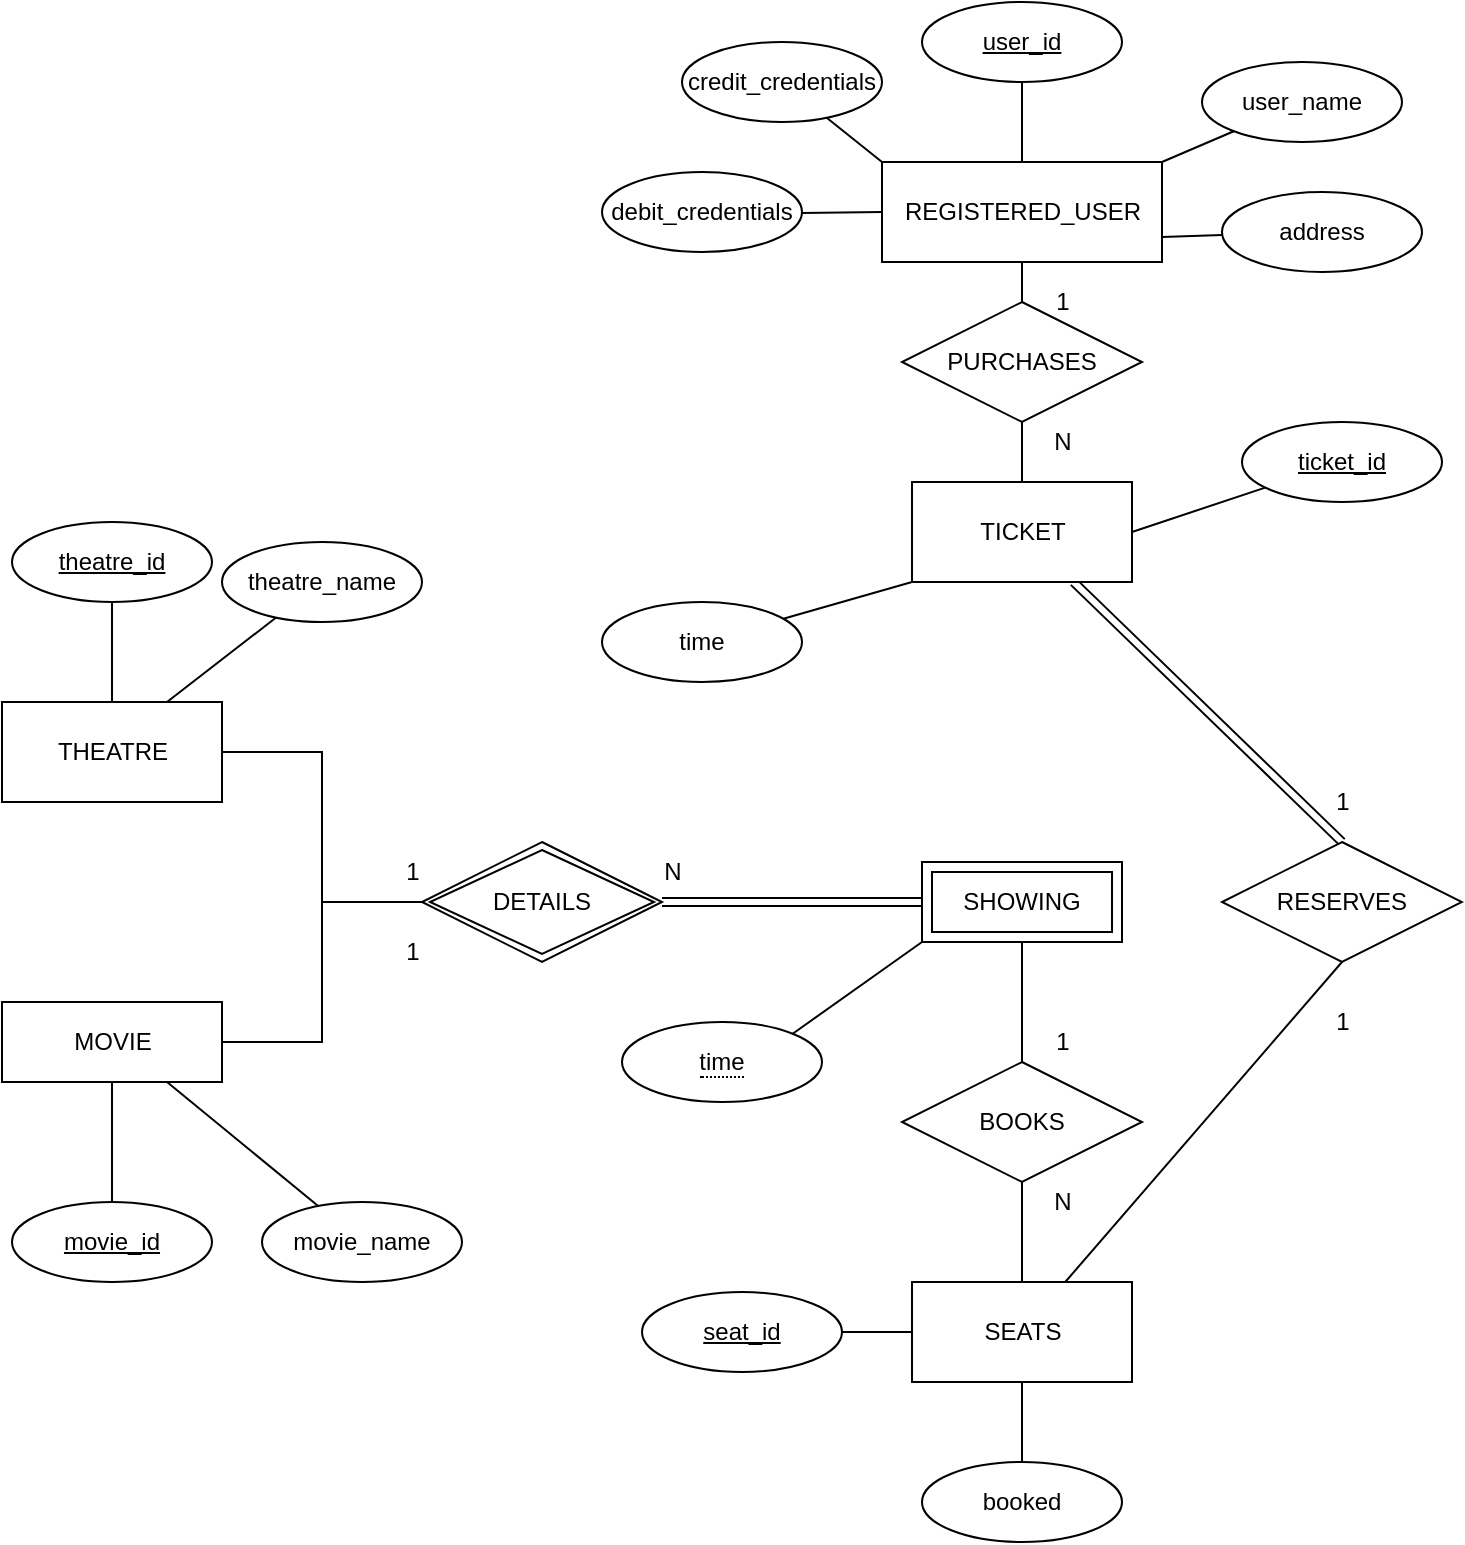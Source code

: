 <mxfile>
    <diagram id="lrpJYUM9OQKFdtNW1zxQ" name="Page-1">
        <mxGraphModel dx="200" dy="506" grid="1" gridSize="10" guides="1" tooltips="1" connect="1" arrows="1" fold="1" page="1" pageScale="1" pageWidth="850" pageHeight="1100" math="0" shadow="0">
            <root>
                <mxCell id="0"/>
                <mxCell id="1" parent="0"/>
                <mxCell id="bqG94RJb7h305sRFG-q4-37" style="edgeStyle=orthogonalEdgeStyle;rounded=0;orthogonalLoop=1;jettySize=auto;html=1;entryX=0.5;entryY=0;entryDx=0;entryDy=0;endArrow=none;endFill=0;" parent="1" source="bqG94RJb7h305sRFG-q4-29" target="bqG94RJb7h305sRFG-q4-36" edge="1">
                    <mxGeometry relative="1" as="geometry"/>
                </mxCell>
                <mxCell id="bqG94RJb7h305sRFG-q4-29" value="REGISTERED_USER" style="html=1;" parent="1" vertex="1">
                    <mxGeometry x="1340" y="160" width="140" height="50" as="geometry"/>
                </mxCell>
                <mxCell id="32" style="edgeStyle=none;html=1;entryX=0.5;entryY=0;entryDx=0;entryDy=0;endArrow=none;endFill=0;shape=link;" edge="1" parent="1" source="bqG94RJb7h305sRFG-q4-30" target="31">
                    <mxGeometry relative="1" as="geometry"/>
                </mxCell>
                <mxCell id="bqG94RJb7h305sRFG-q4-30" value="TICKET" style="html=1;" parent="1" vertex="1">
                    <mxGeometry x="1355" y="320" width="110" height="50" as="geometry"/>
                </mxCell>
                <mxCell id="bqG94RJb7h305sRFG-q4-38" style="edgeStyle=orthogonalEdgeStyle;rounded=0;orthogonalLoop=1;jettySize=auto;html=1;entryX=0.5;entryY=0;entryDx=0;entryDy=0;endArrow=none;endFill=0;" parent="1" source="bqG94RJb7h305sRFG-q4-36" target="bqG94RJb7h305sRFG-q4-30" edge="1">
                    <mxGeometry relative="1" as="geometry"/>
                </mxCell>
                <mxCell id="bqG94RJb7h305sRFG-q4-36" value="PURCHASES" style="shape=rhombus;perimeter=rhombusPerimeter;whiteSpace=wrap;html=1;align=center;" parent="1" vertex="1">
                    <mxGeometry x="1350" y="230" width="120" height="60" as="geometry"/>
                </mxCell>
                <mxCell id="bqG94RJb7h305sRFG-q4-49" value="MOVIE" style="html=1;" parent="1" vertex="1">
                    <mxGeometry x="900" y="580" width="110" height="40" as="geometry"/>
                </mxCell>
                <mxCell id="bqG94RJb7h305sRFG-q4-50" value="THEATRE" style="html=1;" parent="1" vertex="1">
                    <mxGeometry x="900" y="430" width="110" height="50" as="geometry"/>
                </mxCell>
                <mxCell id="bqG94RJb7h305sRFG-q4-51" style="edgeStyle=orthogonalEdgeStyle;rounded=0;orthogonalLoop=1;jettySize=auto;html=1;entryX=1;entryY=0.5;entryDx=0;entryDy=0;endArrow=none;endFill=0;exitX=0;exitY=0.5;exitDx=0;exitDy=0;" parent="1" source="bqG94RJb7h305sRFG-q4-79" target="bqG94RJb7h305sRFG-q4-49" edge="1">
                    <mxGeometry relative="1" as="geometry">
                        <mxPoint x="1470.0" y="610.0" as="sourcePoint"/>
                    </mxGeometry>
                </mxCell>
                <mxCell id="bqG94RJb7h305sRFG-q4-52" style="edgeStyle=orthogonalEdgeStyle;rounded=0;orthogonalLoop=1;jettySize=auto;html=1;entryX=1;entryY=0.5;entryDx=0;entryDy=0;endArrow=none;endFill=0;exitX=0;exitY=0.5;exitDx=0;exitDy=0;" parent="1" source="bqG94RJb7h305sRFG-q4-79" target="bqG94RJb7h305sRFG-q4-50" edge="1">
                    <mxGeometry relative="1" as="geometry">
                        <mxPoint x="1350.0" y="610.0" as="sourcePoint"/>
                    </mxGeometry>
                </mxCell>
                <mxCell id="bqG94RJb7h305sRFG-q4-78" style="edgeStyle=none;rounded=0;orthogonalLoop=1;jettySize=auto;html=1;entryX=1;entryY=0;entryDx=0;entryDy=0;endArrow=none;endFill=0;exitX=0;exitY=1;exitDx=0;exitDy=0;" parent="1" source="bqG94RJb7h305sRFG-q4-82" target="20" edge="1">
                    <mxGeometry relative="1" as="geometry">
                        <mxPoint x="1410" y="640" as="sourcePoint"/>
                        <mxPoint x="1310" y="600" as="targetPoint"/>
                    </mxGeometry>
                </mxCell>
                <mxCell id="bqG94RJb7h305sRFG-q4-59" style="edgeStyle=none;rounded=0;orthogonalLoop=1;jettySize=auto;html=1;endArrow=none;endFill=0;entryX=1;entryY=0.5;entryDx=0;entryDy=0;exitX=0;exitY=0.5;exitDx=0;exitDy=0;shape=link;" parent="1" source="bqG94RJb7h305sRFG-q4-82" target="bqG94RJb7h305sRFG-q4-79" edge="1">
                    <mxGeometry relative="1" as="geometry">
                        <mxPoint x="1410" y="550.0" as="sourcePoint"/>
                        <mxPoint x="1410" y="590" as="targetPoint"/>
                    </mxGeometry>
                </mxCell>
                <mxCell id="bqG94RJb7h305sRFG-q4-69" style="edgeStyle=none;rounded=0;orthogonalLoop=1;jettySize=auto;html=1;entryX=0;entryY=1;entryDx=0;entryDy=0;endArrow=none;endFill=0;" parent="1" source="bqG94RJb7h305sRFG-q4-68" target="bqG94RJb7h305sRFG-q4-30" edge="1">
                    <mxGeometry relative="1" as="geometry"/>
                </mxCell>
                <mxCell id="bqG94RJb7h305sRFG-q4-68" value="time" style="ellipse;whiteSpace=wrap;html=1;align=center;" parent="1" vertex="1">
                    <mxGeometry x="1200" y="380" width="100" height="40" as="geometry"/>
                </mxCell>
                <mxCell id="bqG94RJb7h305sRFG-q4-70" value="1" style="text;html=1;align=center;verticalAlign=middle;resizable=0;points=[];autosize=1;strokeColor=none;fillColor=none;" parent="1" vertex="1">
                    <mxGeometry x="1415" y="215" width="30" height="30" as="geometry"/>
                </mxCell>
                <mxCell id="bqG94RJb7h305sRFG-q4-71" value="N" style="text;html=1;align=center;verticalAlign=middle;resizable=0;points=[];autosize=1;strokeColor=none;fillColor=none;" parent="1" vertex="1">
                    <mxGeometry x="1415" y="285" width="30" height="30" as="geometry"/>
                </mxCell>
                <mxCell id="bqG94RJb7h305sRFG-q4-74" value="N" style="text;html=1;align=center;verticalAlign=middle;resizable=0;points=[];autosize=1;strokeColor=none;fillColor=none;" parent="1" vertex="1">
                    <mxGeometry x="1220" y="500" width="30" height="30" as="geometry"/>
                </mxCell>
                <mxCell id="bqG94RJb7h305sRFG-q4-75" value="1" style="text;html=1;align=center;verticalAlign=middle;resizable=0;points=[];autosize=1;strokeColor=none;fillColor=none;" parent="1" vertex="1">
                    <mxGeometry x="1090" y="540" width="30" height="30" as="geometry"/>
                </mxCell>
                <mxCell id="bqG94RJb7h305sRFG-q4-76" value="1" style="text;html=1;align=center;verticalAlign=middle;resizable=0;points=[];autosize=1;strokeColor=none;fillColor=none;" parent="1" vertex="1">
                    <mxGeometry x="1090" y="500" width="30" height="30" as="geometry"/>
                </mxCell>
                <mxCell id="bqG94RJb7h305sRFG-q4-79" value="DETAILS" style="shape=rhombus;double=1;perimeter=rhombusPerimeter;whiteSpace=wrap;html=1;align=center;" parent="1" vertex="1">
                    <mxGeometry x="1110" y="500" width="120" height="60" as="geometry"/>
                </mxCell>
                <mxCell id="bqG94RJb7h305sRFG-q4-82" value="SHOWING" style="shape=ext;margin=3;double=1;whiteSpace=wrap;html=1;align=center;" parent="1" vertex="1">
                    <mxGeometry x="1360" y="510" width="100" height="40" as="geometry"/>
                </mxCell>
                <mxCell id="bqG94RJb7h305sRFG-q4-85" style="edgeStyle=none;rounded=0;orthogonalLoop=1;jettySize=auto;html=1;entryX=1;entryY=0.5;entryDx=0;entryDy=0;endArrow=none;endFill=0;" parent="1" source="bqG94RJb7h305sRFG-q4-84" target="bqG94RJb7h305sRFG-q4-30" edge="1">
                    <mxGeometry relative="1" as="geometry"/>
                </mxCell>
                <mxCell id="bqG94RJb7h305sRFG-q4-84" value="&lt;u&gt;ticket_id&lt;/u&gt;" style="ellipse;whiteSpace=wrap;html=1;align=center;" parent="1" vertex="1">
                    <mxGeometry x="1520" y="290" width="100" height="40" as="geometry"/>
                </mxCell>
                <mxCell id="bqG94RJb7h305sRFG-q4-87" style="edgeStyle=none;rounded=0;orthogonalLoop=1;jettySize=auto;html=1;entryX=1;entryY=0;entryDx=0;entryDy=0;endArrow=none;endFill=0;" parent="1" source="bqG94RJb7h305sRFG-q4-86" target="bqG94RJb7h305sRFG-q4-29" edge="1">
                    <mxGeometry relative="1" as="geometry"/>
                </mxCell>
                <mxCell id="bqG94RJb7h305sRFG-q4-86" value="user_name" style="ellipse;whiteSpace=wrap;html=1;align=center;" parent="1" vertex="1">
                    <mxGeometry x="1500" y="110" width="100" height="40" as="geometry"/>
                </mxCell>
                <mxCell id="3" style="edgeStyle=none;html=1;entryX=0.5;entryY=0;entryDx=0;entryDy=0;endArrow=none;endFill=0;" parent="1" source="2" target="bqG94RJb7h305sRFG-q4-50" edge="1">
                    <mxGeometry relative="1" as="geometry"/>
                </mxCell>
                <mxCell id="2" value="&lt;u&gt;theatre_id&lt;/u&gt;" style="ellipse;whiteSpace=wrap;html=1;align=center;" parent="1" vertex="1">
                    <mxGeometry x="905" y="340" width="100" height="40" as="geometry"/>
                </mxCell>
                <mxCell id="5" style="edgeStyle=none;html=1;entryX=0.75;entryY=0;entryDx=0;entryDy=0;endArrow=none;endFill=0;" parent="1" source="4" target="bqG94RJb7h305sRFG-q4-50" edge="1">
                    <mxGeometry relative="1" as="geometry"/>
                </mxCell>
                <mxCell id="4" value="theatre_name" style="ellipse;whiteSpace=wrap;html=1;align=center;" parent="1" vertex="1">
                    <mxGeometry x="1010" y="350" width="100" height="40" as="geometry"/>
                </mxCell>
                <mxCell id="10" style="edgeStyle=none;html=1;entryX=0.75;entryY=1;entryDx=0;entryDy=0;endArrow=none;endFill=0;" parent="1" source="6" target="bqG94RJb7h305sRFG-q4-49" edge="1">
                    <mxGeometry relative="1" as="geometry"/>
                </mxCell>
                <mxCell id="6" value="movie_name" style="ellipse;whiteSpace=wrap;html=1;align=center;" parent="1" vertex="1">
                    <mxGeometry x="1030" y="680" width="100" height="40" as="geometry"/>
                </mxCell>
                <mxCell id="8" style="edgeStyle=none;html=1;entryX=0.5;entryY=1;entryDx=0;entryDy=0;endArrow=none;endFill=0;" parent="1" source="7" target="bqG94RJb7h305sRFG-q4-49" edge="1">
                    <mxGeometry relative="1" as="geometry"/>
                </mxCell>
                <mxCell id="7" value="&lt;u&gt;movie_id&lt;/u&gt;" style="ellipse;whiteSpace=wrap;html=1;align=center;" parent="1" vertex="1">
                    <mxGeometry x="905" y="680" width="100" height="40" as="geometry"/>
                </mxCell>
                <mxCell id="12" style="edgeStyle=none;html=1;entryX=0.5;entryY=0;entryDx=0;entryDy=0;endArrow=none;endFill=0;" parent="1" source="11" target="bqG94RJb7h305sRFG-q4-29" edge="1">
                    <mxGeometry relative="1" as="geometry"/>
                </mxCell>
                <mxCell id="11" value="&lt;u&gt;user_id&lt;/u&gt;" style="ellipse;whiteSpace=wrap;html=1;align=center;" parent="1" vertex="1">
                    <mxGeometry x="1360" y="80" width="100" height="40" as="geometry"/>
                </mxCell>
                <mxCell id="14" style="edgeStyle=none;html=1;entryX=1;entryY=0.75;entryDx=0;entryDy=0;endArrow=none;endFill=0;" parent="1" source="13" target="bqG94RJb7h305sRFG-q4-29" edge="1">
                    <mxGeometry relative="1" as="geometry"/>
                </mxCell>
                <mxCell id="13" value="address" style="ellipse;whiteSpace=wrap;html=1;align=center;" parent="1" vertex="1">
                    <mxGeometry x="1510" y="175" width="100" height="40" as="geometry"/>
                </mxCell>
                <mxCell id="19" style="edgeStyle=none;html=1;entryX=0;entryY=0;entryDx=0;entryDy=0;endArrow=none;endFill=0;" parent="1" source="15" target="bqG94RJb7h305sRFG-q4-29" edge="1">
                    <mxGeometry relative="1" as="geometry"/>
                </mxCell>
                <mxCell id="15" value="credit_credentials" style="ellipse;whiteSpace=wrap;html=1;align=center;" parent="1" vertex="1">
                    <mxGeometry x="1240" y="100" width="100" height="40" as="geometry"/>
                </mxCell>
                <mxCell id="18" style="edgeStyle=none;html=1;entryX=0;entryY=0.5;entryDx=0;entryDy=0;endArrow=none;endFill=0;" parent="1" source="17" target="bqG94RJb7h305sRFG-q4-29" edge="1">
                    <mxGeometry relative="1" as="geometry"/>
                </mxCell>
                <mxCell id="17" value="debit_credentials" style="ellipse;whiteSpace=wrap;html=1;align=center;" parent="1" vertex="1">
                    <mxGeometry x="1200" y="165" width="100" height="40" as="geometry"/>
                </mxCell>
                <mxCell id="20" value="&lt;span style=&quot;border-bottom: 1px dotted&quot;&gt;time&lt;/span&gt;" style="ellipse;whiteSpace=wrap;html=1;align=center;" parent="1" vertex="1">
                    <mxGeometry x="1210" y="590" width="100" height="40" as="geometry"/>
                </mxCell>
                <mxCell id="33" style="edgeStyle=none;html=1;entryX=0.5;entryY=1;entryDx=0;entryDy=0;endArrow=none;endFill=0;" edge="1" parent="1" source="21" target="31">
                    <mxGeometry relative="1" as="geometry"/>
                </mxCell>
                <mxCell id="21" value="SEATS" style="html=1;" vertex="1" parent="1">
                    <mxGeometry x="1355" y="720" width="110" height="50" as="geometry"/>
                </mxCell>
                <mxCell id="24" style="edgeStyle=none;html=1;entryX=0.5;entryY=0;entryDx=0;entryDy=0;endArrow=none;endFill=0;" edge="1" parent="1" source="22" target="21">
                    <mxGeometry relative="1" as="geometry"/>
                </mxCell>
                <mxCell id="22" value="BOOKS" style="shape=rhombus;perimeter=rhombusPerimeter;whiteSpace=wrap;html=1;align=center;" vertex="1" parent="1">
                    <mxGeometry x="1350" y="610" width="120" height="60" as="geometry"/>
                </mxCell>
                <mxCell id="23" style="edgeStyle=none;rounded=0;orthogonalLoop=1;jettySize=auto;html=1;entryX=0.5;entryY=1;entryDx=0;entryDy=0;endArrow=none;endFill=0;exitX=0.5;exitY=0;exitDx=0;exitDy=0;" edge="1" parent="1" source="22" target="bqG94RJb7h305sRFG-q4-82">
                    <mxGeometry relative="1" as="geometry">
                        <mxPoint x="1420" y="520" as="targetPoint"/>
                        <mxPoint x="1410" y="600" as="sourcePoint"/>
                    </mxGeometry>
                </mxCell>
                <mxCell id="26" style="edgeStyle=none;html=1;entryX=0;entryY=0.5;entryDx=0;entryDy=0;endArrow=none;endFill=0;" edge="1" parent="1" source="25" target="21">
                    <mxGeometry relative="1" as="geometry"/>
                </mxCell>
                <mxCell id="25" value="&lt;u&gt;seat_id&lt;/u&gt;" style="ellipse;whiteSpace=wrap;html=1;align=center;" vertex="1" parent="1">
                    <mxGeometry x="1220" y="725" width="100" height="40" as="geometry"/>
                </mxCell>
                <mxCell id="28" style="edgeStyle=none;html=1;entryX=0.5;entryY=1;entryDx=0;entryDy=0;endArrow=none;endFill=0;" edge="1" parent="1" source="27" target="21">
                    <mxGeometry relative="1" as="geometry"/>
                </mxCell>
                <mxCell id="27" value="booked" style="ellipse;whiteSpace=wrap;html=1;align=center;" vertex="1" parent="1">
                    <mxGeometry x="1360" y="810" width="100" height="40" as="geometry"/>
                </mxCell>
                <mxCell id="29" value="1" style="text;html=1;align=center;verticalAlign=middle;resizable=0;points=[];autosize=1;strokeColor=none;fillColor=none;" vertex="1" parent="1">
                    <mxGeometry x="1420" y="590" width="20" height="20" as="geometry"/>
                </mxCell>
                <mxCell id="30" value="N" style="text;html=1;align=center;verticalAlign=middle;resizable=0;points=[];autosize=1;strokeColor=none;fillColor=none;" vertex="1" parent="1">
                    <mxGeometry x="1420" y="670" width="20" height="20" as="geometry"/>
                </mxCell>
                <mxCell id="31" value="RESERVES" style="shape=rhombus;perimeter=rhombusPerimeter;whiteSpace=wrap;html=1;align=center;" vertex="1" parent="1">
                    <mxGeometry x="1510" y="500" width="120" height="60" as="geometry"/>
                </mxCell>
                <mxCell id="34" value="1" style="text;html=1;align=center;verticalAlign=middle;resizable=0;points=[];autosize=1;strokeColor=none;fillColor=none;" vertex="1" parent="1">
                    <mxGeometry x="1560" y="470" width="20" height="20" as="geometry"/>
                </mxCell>
                <mxCell id="35" value="1" style="text;html=1;align=center;verticalAlign=middle;resizable=0;points=[];autosize=1;strokeColor=none;fillColor=none;" vertex="1" parent="1">
                    <mxGeometry x="1560" y="580" width="20" height="20" as="geometry"/>
                </mxCell>
            </root>
        </mxGraphModel>
    </diagram>
</mxfile>